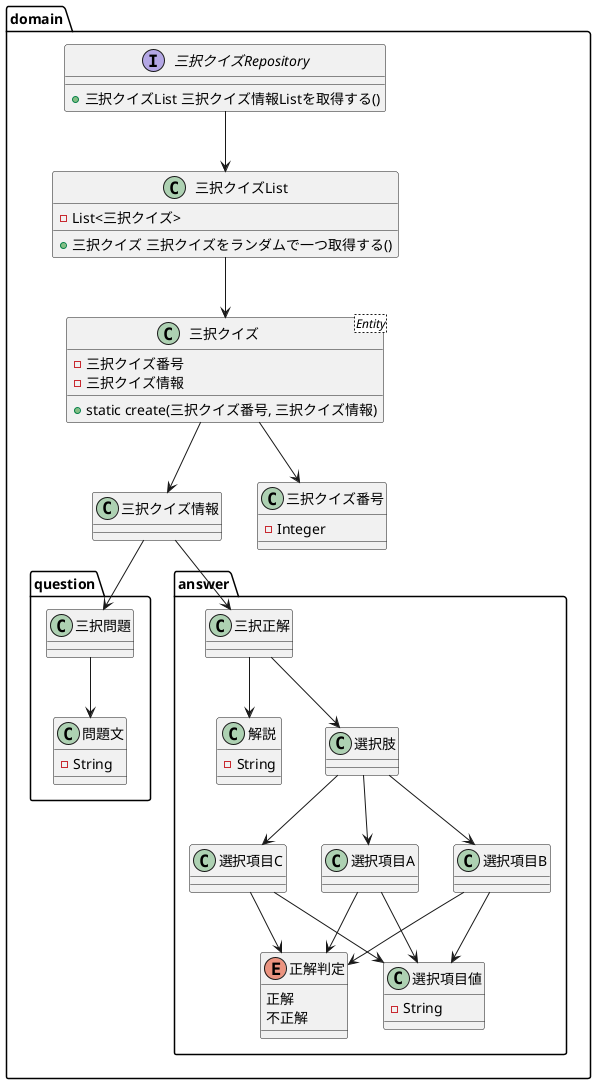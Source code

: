 @startuml

package domain {
  class 三択クイズList {
    - List<三択クイズ>
    + 三択クイズ 三択クイズをランダムで一つ取得する()
  }
  class 三択クイズ情報 {
  }

  class "三択クイズ<Entity>" as 三択クイズ {
    - 三択クイズ番号
    - 三択クイズ情報
    + static create(三択クイズ番号, 三択クイズ情報)
  }

  interface 三択クイズRepository {
    + 三択クイズList 三択クイズ情報Listを取得する()
  }

  class 三択クイズ番号 {
    - Integer
  }
    package question {
        class 問題文 {
            - String
        }
        三択問題 --> 問題文
    }
    package answer {
        class 解説 {
            - String
        }
        enum 正解判定 {
            正解
            不正解
        }
        class 選択項目値 {
            - String
        }
        三択正解 --> 解説
        三択正解 --> 選択肢
        選択肢 --> 選択項目A
        選択肢 --> 選択項目B
        選択肢 --> 選択項目C
        選択項目A --> 選択項目値
        選択項目B --> 選択項目値
        選択項目C --> 選択項目値
        選択項目A --> 正解判定
        選択項目B --> 正解判定
        選択項目C --> 正解判定
    }

    三択クイズ --> 三択クイズ番号
    三択クイズ --> 三択クイズ情報
    三択クイズ情報 --> 三択問題
    三択クイズ情報 --> 三択正解

    三択クイズRepository --> 三択クイズList
    三択クイズList --> 三択クイズ

}

@enduml
